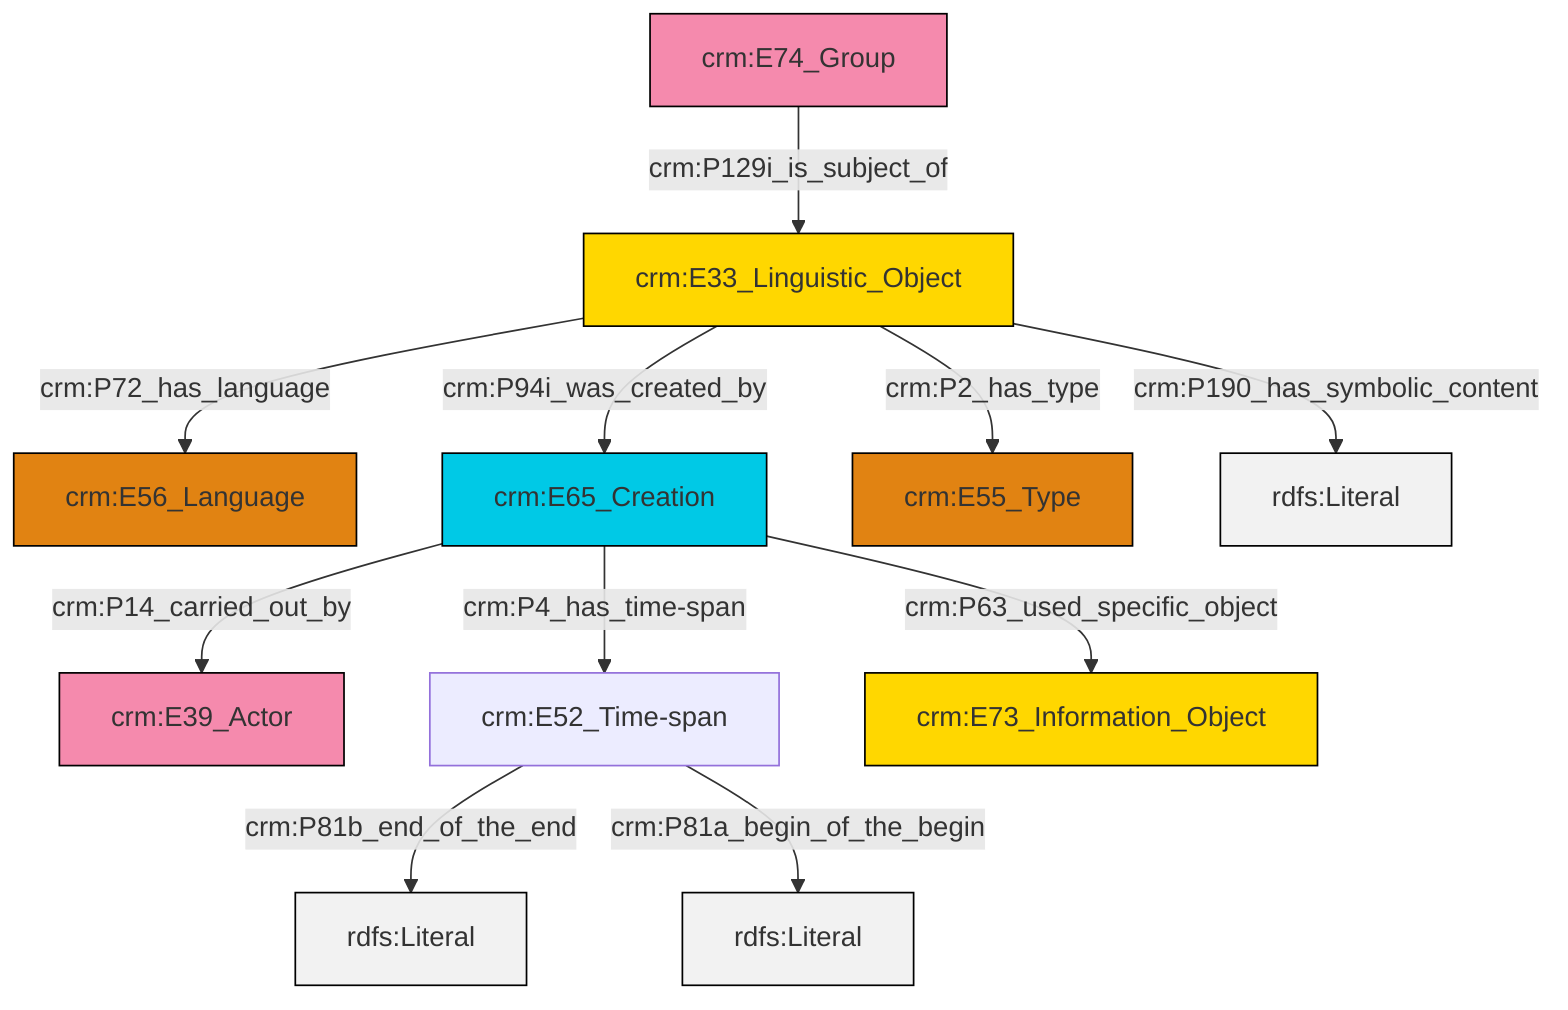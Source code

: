 graph TD
classDef Literal fill:#f2f2f2,stroke:#000000;
classDef CRM_Entity fill:#FFFFFF,stroke:#000000;
classDef Temporal_Entity fill:#00C9E6, stroke:#000000;
classDef Type fill:#E18312, stroke:#000000;
classDef Time-Span fill:#2C9C91, stroke:#000000;
classDef Appellation fill:#FFEB7F, stroke:#000000;
classDef Place fill:#008836, stroke:#000000;
classDef Persistent_Item fill:#B266B2, stroke:#000000;
classDef Conceptual_Object fill:#FFD700, stroke:#000000;
classDef Physical_Thing fill:#D2B48C, stroke:#000000;
classDef Actor fill:#f58aad, stroke:#000000;
classDef PC_Classes fill:#4ce600, stroke:#000000;
classDef Multi fill:#cccccc,stroke:#000000;

2["crm:E52_Time-span"]:::Default -->|crm:P81b_end_of_the_end| 3[rdfs:Literal]:::Literal
6["crm:E33_Linguistic_Object"]:::Conceptual_Object -->|crm:P72_has_language| 7["crm:E56_Language"]:::Type
10["crm:E74_Group"]:::Actor -->|crm:P129i_is_subject_of| 6["crm:E33_Linguistic_Object"]:::Conceptual_Object
6["crm:E33_Linguistic_Object"]:::Conceptual_Object -->|crm:P2_has_type| 12["crm:E55_Type"]:::Type
6["crm:E33_Linguistic_Object"]:::Conceptual_Object -->|crm:P94i_was_created_by| 8["crm:E65_Creation"]:::Temporal_Entity
6["crm:E33_Linguistic_Object"]:::Conceptual_Object -->|crm:P190_has_symbolic_content| 17[rdfs:Literal]:::Literal
8["crm:E65_Creation"]:::Temporal_Entity -->|crm:P63_used_specific_object| 4["crm:E73_Information_Object"]:::Conceptual_Object
2["crm:E52_Time-span"]:::Default -->|crm:P81a_begin_of_the_begin| 18[rdfs:Literal]:::Literal
8["crm:E65_Creation"]:::Temporal_Entity -->|crm:P4_has_time-span| 2["crm:E52_Time-span"]:::Default
8["crm:E65_Creation"]:::Temporal_Entity -->|crm:P14_carried_out_by| 0["crm:E39_Actor"]:::Actor